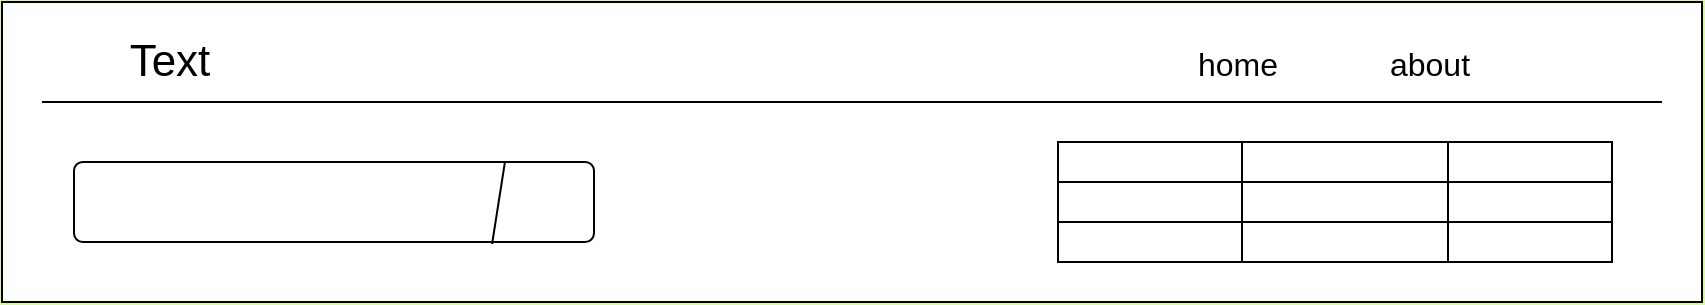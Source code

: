 <mxfile>
    <diagram name="Page-1" id="q3Dqgq8F2JwoU3cbjp3w">
        <mxGraphModel dx="979" dy="579" grid="1" gridSize="12" guides="1" tooltips="1" connect="1" arrows="1" fold="1" page="1" pageScale="1" pageWidth="850" pageHeight="1100" background="#D5FCA1" math="0" shadow="0">
            <root>
                <mxCell id="0"/>
                <mxCell id="1" parent="0"/>
                <mxCell id="AAzjkqdxBoveFYHE1xdQ-1" value="" style="rounded=0;whiteSpace=wrap;html=1;" parent="1" vertex="1">
                    <mxGeometry width="850" height="150" as="geometry"/>
                </mxCell>
                <mxCell id="AAzjkqdxBoveFYHE1xdQ-5" value="" style="rounded=1;whiteSpace=wrap;html=1;arcSize=11;" parent="1" vertex="1">
                    <mxGeometry x="36" y="80" width="260" height="40" as="geometry"/>
                </mxCell>
                <mxCell id="7" value="" style="endArrow=none;html=1;" edge="1" parent="1">
                    <mxGeometry width="50" height="50" relative="1" as="geometry">
                        <mxPoint x="20" y="50" as="sourcePoint"/>
                        <mxPoint x="830" y="50" as="targetPoint"/>
                        <Array as="points">
                            <mxPoint x="420" y="50"/>
                        </Array>
                    </mxGeometry>
                </mxCell>
                <mxCell id="8" value="" style="endArrow=none;html=1;entryX=0.829;entryY=-0.01;entryDx=0;entryDy=0;entryPerimeter=0;exitX=0.804;exitY=1.025;exitDx=0;exitDy=0;exitPerimeter=0;" edge="1" parent="1" source="AAzjkqdxBoveFYHE1xdQ-5" target="AAzjkqdxBoveFYHE1xdQ-5">
                    <mxGeometry width="50" height="50" relative="1" as="geometry">
                        <mxPoint x="600" y="120" as="sourcePoint"/>
                        <mxPoint x="446" y="240" as="targetPoint"/>
                    </mxGeometry>
                </mxCell>
                <mxCell id="9" value="" style="shape=table;html=1;whiteSpace=wrap;startSize=0;container=1;collapsible=0;childLayout=tableLayout;" vertex="1" parent="1">
                    <mxGeometry x="528" y="70" width="277" height="60" as="geometry"/>
                </mxCell>
                <mxCell id="10" value="" style="shape=tableRow;horizontal=0;startSize=0;swimlaneHead=0;swimlaneBody=0;top=0;left=0;bottom=0;right=0;collapsible=0;dropTarget=0;fillColor=none;points=[[0,0.5],[1,0.5]];portConstraint=eastwest;" vertex="1" parent="9">
                    <mxGeometry width="277" height="20" as="geometry"/>
                </mxCell>
                <mxCell id="11" value="" style="shape=partialRectangle;html=1;whiteSpace=wrap;connectable=0;fillColor=none;top=0;left=0;bottom=0;right=0;overflow=hidden;" vertex="1" parent="10">
                    <mxGeometry width="92" height="20" as="geometry">
                        <mxRectangle width="92" height="20" as="alternateBounds"/>
                    </mxGeometry>
                </mxCell>
                <mxCell id="12" value="" style="shape=partialRectangle;html=1;whiteSpace=wrap;connectable=0;fillColor=none;top=0;left=0;bottom=0;right=0;overflow=hidden;" vertex="1" parent="10">
                    <mxGeometry x="92" width="103" height="20" as="geometry">
                        <mxRectangle width="103" height="20" as="alternateBounds"/>
                    </mxGeometry>
                </mxCell>
                <mxCell id="13" value="" style="shape=partialRectangle;html=1;whiteSpace=wrap;connectable=0;fillColor=none;top=0;left=0;bottom=0;right=0;overflow=hidden;" vertex="1" parent="10">
                    <mxGeometry x="195" width="82" height="20" as="geometry">
                        <mxRectangle width="82" height="20" as="alternateBounds"/>
                    </mxGeometry>
                </mxCell>
                <mxCell id="14" value="" style="shape=tableRow;horizontal=0;startSize=0;swimlaneHead=0;swimlaneBody=0;top=0;left=0;bottom=0;right=0;collapsible=0;dropTarget=0;fillColor=none;points=[[0,0.5],[1,0.5]];portConstraint=eastwest;" vertex="1" parent="9">
                    <mxGeometry y="20" width="277" height="20" as="geometry"/>
                </mxCell>
                <mxCell id="15" value="" style="shape=partialRectangle;html=1;whiteSpace=wrap;connectable=0;fillColor=none;top=0;left=0;bottom=0;right=0;overflow=hidden;" vertex="1" parent="14">
                    <mxGeometry width="92" height="20" as="geometry">
                        <mxRectangle width="92" height="20" as="alternateBounds"/>
                    </mxGeometry>
                </mxCell>
                <mxCell id="16" value="" style="shape=partialRectangle;html=1;whiteSpace=wrap;connectable=0;fillColor=none;top=0;left=0;bottom=0;right=0;overflow=hidden;" vertex="1" parent="14">
                    <mxGeometry x="92" width="103" height="20" as="geometry">
                        <mxRectangle width="103" height="20" as="alternateBounds"/>
                    </mxGeometry>
                </mxCell>
                <mxCell id="17" value="" style="shape=partialRectangle;html=1;whiteSpace=wrap;connectable=0;fillColor=none;top=0;left=0;bottom=0;right=0;overflow=hidden;" vertex="1" parent="14">
                    <mxGeometry x="195" width="82" height="20" as="geometry">
                        <mxRectangle width="82" height="20" as="alternateBounds"/>
                    </mxGeometry>
                </mxCell>
                <mxCell id="18" value="" style="shape=tableRow;horizontal=0;startSize=0;swimlaneHead=0;swimlaneBody=0;top=0;left=0;bottom=0;right=0;collapsible=0;dropTarget=0;fillColor=none;points=[[0,0.5],[1,0.5]];portConstraint=eastwest;" vertex="1" parent="9">
                    <mxGeometry y="40" width="277" height="20" as="geometry"/>
                </mxCell>
                <mxCell id="19" value="" style="shape=partialRectangle;html=1;whiteSpace=wrap;connectable=0;fillColor=none;top=0;left=0;bottom=0;right=0;overflow=hidden;" vertex="1" parent="18">
                    <mxGeometry width="92" height="20" as="geometry">
                        <mxRectangle width="92" height="20" as="alternateBounds"/>
                    </mxGeometry>
                </mxCell>
                <mxCell id="20" value="" style="shape=partialRectangle;html=1;whiteSpace=wrap;connectable=0;fillColor=none;top=0;left=0;bottom=0;right=0;overflow=hidden;" vertex="1" parent="18">
                    <mxGeometry x="92" width="103" height="20" as="geometry">
                        <mxRectangle width="103" height="20" as="alternateBounds"/>
                    </mxGeometry>
                </mxCell>
                <mxCell id="21" value="" style="shape=partialRectangle;html=1;whiteSpace=wrap;connectable=0;fillColor=none;top=0;left=0;bottom=0;right=0;overflow=hidden;pointerEvents=1;" vertex="1" parent="18">
                    <mxGeometry x="195" width="82" height="20" as="geometry">
                        <mxRectangle width="82" height="20" as="alternateBounds"/>
                    </mxGeometry>
                </mxCell>
                <mxCell id="22" value="Text" style="text;html=1;strokeColor=none;fillColor=none;align=center;verticalAlign=middle;whiteSpace=wrap;rounded=0;strokeWidth=1;fontSize=22;" vertex="1" parent="1">
                    <mxGeometry x="36" width="96" height="60" as="geometry"/>
                </mxCell>
                <mxCell id="23" value="&lt;font style=&quot;font-size: 16px;&quot;&gt;home&lt;/font&gt;" style="text;html=1;strokeColor=none;fillColor=none;align=center;verticalAlign=middle;whiteSpace=wrap;rounded=0;strokeWidth=1;fontSize=22;" vertex="1" parent="1">
                    <mxGeometry x="588" y="15" width="60" height="30" as="geometry"/>
                </mxCell>
                <mxCell id="24" value="&lt;font style=&quot;font-size: 16px;&quot;&gt;about&lt;/font&gt;" style="text;html=1;strokeColor=none;fillColor=none;align=center;verticalAlign=middle;whiteSpace=wrap;rounded=0;strokeWidth=1;fontSize=22;" vertex="1" parent="1">
                    <mxGeometry x="684" y="15" width="60" height="30" as="geometry"/>
                </mxCell>
            </root>
        </mxGraphModel>
    </diagram>
</mxfile>